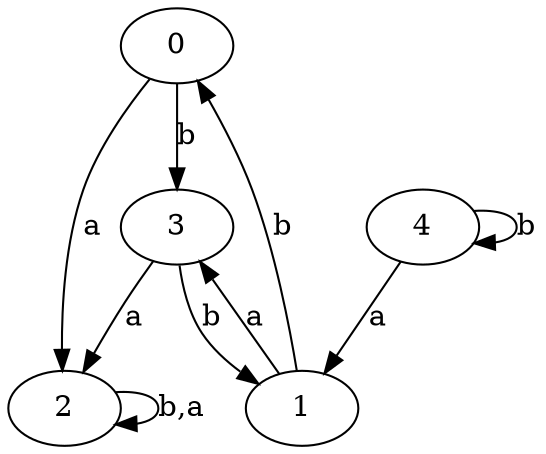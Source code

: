 digraph {
 ranksep=0.5;
 d2tdocpreamble = "\usetikzlibrary{automata}";
 d2tfigpreamble = "\tikzstyle{every state}= [ draw=blue!50,very thick,fill=blue!20]  \tikzstyle{auto}= [fill=white]";
 node [style="state"];
 edge [lblstyle="auto",topath="bend right", len=4  ]
  "0" [label="0",style = "state, initial"];
  "1" [label="1",];
  "2" [label="2",];
  "3" [label="3",style = "state, accepting"];
  "4" [label="4",];
  "0" -> "2" [label="a"];
  "0" -> "3" [label="b"];
  "1" -> "0" [label="b"];
  "1" -> "3" [label="a"];
  "2" -> "2" [label="b,a",topath="loop above"];
  "3" -> "1" [label="b"];
  "3" -> "2" [label="a"];
  "4" -> "1" [label="a"];
  "4" -> "4" [label="b",topath="loop above"];
}